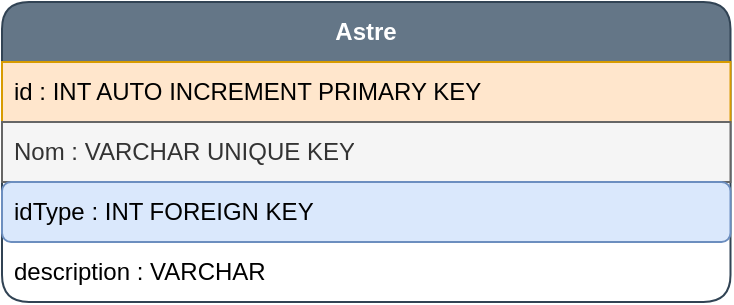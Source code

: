 <mxfile version="20.6.0" type="device"><diagram id="CxBadJ6ANTc-dEy2fOJL" name="Page-1"><mxGraphModel dx="1635" dy="902" grid="1" gridSize="10" guides="1" tooltips="1" connect="1" arrows="1" fold="1" page="1" pageScale="1" pageWidth="827" pageHeight="1169" math="0" shadow="0"><root><mxCell id="0"/><mxCell id="1" parent="0"/><mxCell id="VONM4_hi0EMPyxqAfu4Z-1" value="&lt;b&gt;Astre&lt;/b&gt;" style="swimlane;fontStyle=0;childLayout=stackLayout;horizontal=1;startSize=30;horizontalStack=0;resizeParent=1;resizeParentMax=0;resizeLast=0;collapsible=1;marginBottom=0;whiteSpace=wrap;html=1;rounded=1;fillColor=#647687;fontColor=#ffffff;strokeColor=#314354;" parent="1" vertex="1"><mxGeometry x="130" y="760" width="364.25" height="150" as="geometry"/></mxCell><mxCell id="VONM4_hi0EMPyxqAfu4Z-2" value="id : INT AUTO INCREMENT PRIMARY KEY" style="text;strokeColor=#d79b00;fillColor=#ffe6cc;align=left;verticalAlign=middle;spacingLeft=4;spacingRight=4;overflow=hidden;points=[[0,0.5],[1,0.5]];portConstraint=eastwest;rotatable=0;whiteSpace=wrap;html=1;" parent="VONM4_hi0EMPyxqAfu4Z-1" vertex="1"><mxGeometry y="30" width="364.25" height="30" as="geometry"/></mxCell><mxCell id="VONM4_hi0EMPyxqAfu4Z-3" value="Nom : VARCHAR UNIQUE KEY" style="text;strokeColor=#666666;fillColor=#f5f5f5;align=left;verticalAlign=middle;spacingLeft=4;spacingRight=4;overflow=hidden;points=[[0,0.5],[1,0.5]];portConstraint=eastwest;rotatable=0;whiteSpace=wrap;html=1;fontColor=#333333;" parent="VONM4_hi0EMPyxqAfu4Z-1" vertex="1"><mxGeometry y="60" width="364.25" height="30" as="geometry"/></mxCell><mxCell id="nTSzIfyaLu-ayfCe1pUp-2" value="idType : INT FOREIGN KEY" style="text;strokeColor=#6c8ebf;fillColor=#dae8fc;align=left;verticalAlign=middle;spacingLeft=4;spacingRight=4;overflow=hidden;points=[[0,0.5],[1,0.5]];portConstraint=eastwest;rotatable=0;whiteSpace=wrap;html=1;rounded=1;" vertex="1" parent="VONM4_hi0EMPyxqAfu4Z-1"><mxGeometry y="90" width="364.25" height="30" as="geometry"/></mxCell><mxCell id="VONM4_hi0EMPyxqAfu4Z-4" value="description : VARCHAR" style="text;strokeColor=none;fillColor=none;align=left;verticalAlign=middle;spacingLeft=4;spacingRight=4;overflow=hidden;points=[[0,0.5],[1,0.5]];portConstraint=eastwest;rotatable=0;whiteSpace=wrap;html=1;rounded=1;" parent="VONM4_hi0EMPyxqAfu4Z-1" vertex="1"><mxGeometry y="120" width="364.25" height="30" as="geometry"/></mxCell></root></mxGraphModel></diagram></mxfile>